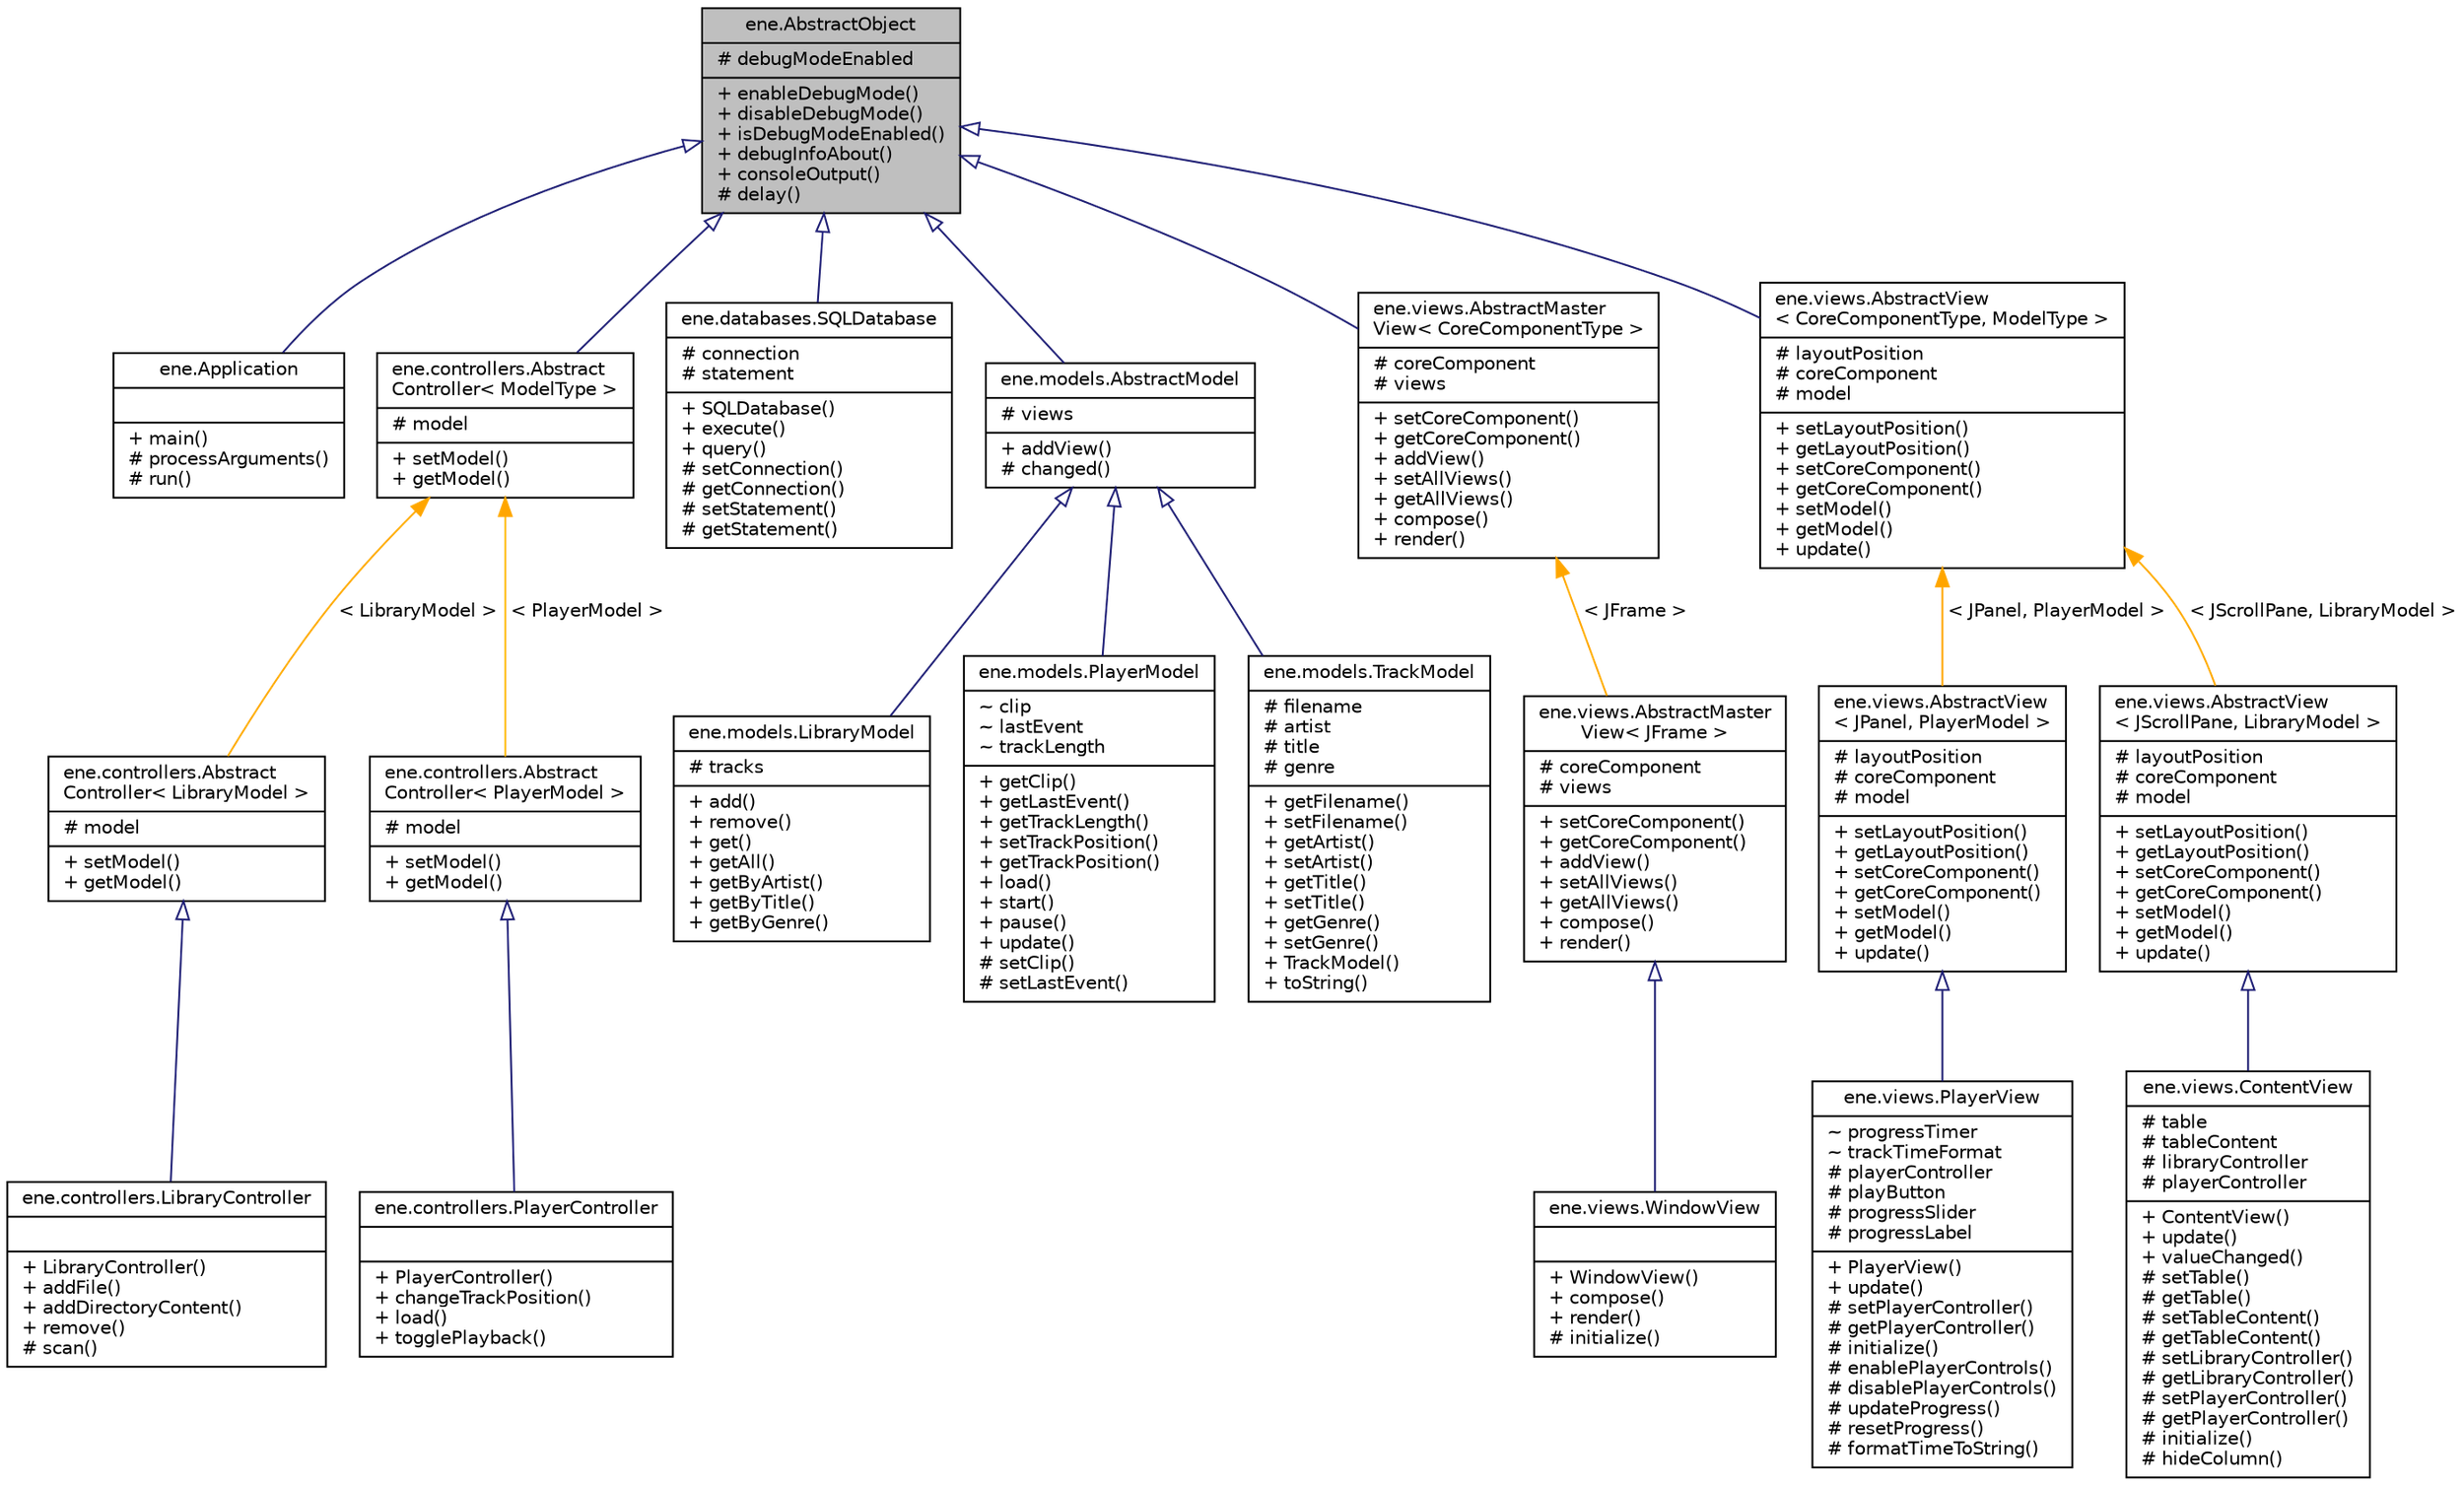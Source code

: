 digraph "ene.AbstractObject"
{
  bgcolor="transparent";
  edge [fontname="Helvetica",fontsize="10",labelfontname="Helvetica",labelfontsize="10"];
  node [fontname="Helvetica",fontsize="10",shape=record];
  Node0 [label="{ene.AbstractObject\n|# debugModeEnabled\l|+ enableDebugMode()\l+ disableDebugMode()\l+ isDebugModeEnabled()\l+ debugInfoAbout()\l+ consoleOutput()\l# delay()\l}",height=0.2,width=0.4,color="black", fillcolor="grey75", style="filled", fontcolor="black"];
  Node0 -> Node1 [dir="back",color="midnightblue",fontsize="10",style="solid",arrowtail="onormal",fontname="Helvetica"];
  Node1 [label="{ene.Application\n||+ main()\l# processArguments()\l# run()\l}",height=0.2,width=0.4,color="black",URL="$classene_1_1Application.html"];
  Node0 -> Node2 [dir="back",color="midnightblue",fontsize="10",style="solid",arrowtail="onormal",fontname="Helvetica"];
  Node2 [label="{ene.controllers.Abstract\lController\< ModelType \>\n|# model\l|+ setModel()\l+ getModel()\l}",height=0.2,width=0.4,color="black",URL="$classene_1_1controllers_1_1AbstractController.html"];
  Node2 -> Node3 [dir="back",color="orange",fontsize="10",style="solid",label=" \< LibraryModel \>" ,fontname="Helvetica"];
  Node3 [label="{ene.controllers.Abstract\lController\< LibraryModel \>\n|# model\l|+ setModel()\l+ getModel()\l}",height=0.2,width=0.4,color="black",URL="$classene_1_1controllers_1_1AbstractController.html"];
  Node3 -> Node4 [dir="back",color="midnightblue",fontsize="10",style="solid",arrowtail="onormal",fontname="Helvetica"];
  Node4 [label="{ene.controllers.LibraryController\n||+ LibraryController()\l+ addFile()\l+ addDirectoryContent()\l+ remove()\l# scan()\l}",height=0.2,width=0.4,color="black",URL="$classene_1_1controllers_1_1LibraryController.html"];
  Node2 -> Node5 [dir="back",color="orange",fontsize="10",style="solid",label=" \< PlayerModel \>" ,fontname="Helvetica"];
  Node5 [label="{ene.controllers.Abstract\lController\< PlayerModel \>\n|# model\l|+ setModel()\l+ getModel()\l}",height=0.2,width=0.4,color="black",URL="$classene_1_1controllers_1_1AbstractController.html"];
  Node5 -> Node6 [dir="back",color="midnightblue",fontsize="10",style="solid",arrowtail="onormal",fontname="Helvetica"];
  Node6 [label="{ene.controllers.PlayerController\n||+ PlayerController()\l+ changeTrackPosition()\l+ load()\l+ togglePlayback()\l}",height=0.2,width=0.4,color="black",URL="$classene_1_1controllers_1_1PlayerController.html"];
  Node0 -> Node7 [dir="back",color="midnightblue",fontsize="10",style="solid",arrowtail="onormal",fontname="Helvetica"];
  Node7 [label="{ene.databases.SQLDatabase\n|# connection\l# statement\l|+ SQLDatabase()\l+ execute()\l+ query()\l# setConnection()\l# getConnection()\l# setStatement()\l# getStatement()\l}",height=0.2,width=0.4,color="black",URL="$classene_1_1databases_1_1SQLDatabase.html"];
  Node0 -> Node8 [dir="back",color="midnightblue",fontsize="10",style="solid",arrowtail="onormal",fontname="Helvetica"];
  Node8 [label="{ene.models.AbstractModel\n|# views\l|+ addView()\l# changed()\l}",height=0.2,width=0.4,color="black",URL="$classene_1_1models_1_1AbstractModel.html"];
  Node8 -> Node9 [dir="back",color="midnightblue",fontsize="10",style="solid",arrowtail="onormal",fontname="Helvetica"];
  Node9 [label="{ene.models.LibraryModel\n|# tracks\l|+ add()\l+ remove()\l+ get()\l+ getAll()\l+ getByArtist()\l+ getByTitle()\l+ getByGenre()\l}",height=0.2,width=0.4,color="black",URL="$classene_1_1models_1_1LibraryModel.html"];
  Node8 -> Node10 [dir="back",color="midnightblue",fontsize="10",style="solid",arrowtail="onormal",fontname="Helvetica"];
  Node10 [label="{ene.models.PlayerModel\n|~ clip\l~ lastEvent\l~ trackLength\l|+ getClip()\l+ getLastEvent()\l+ getTrackLength()\l+ setTrackPosition()\l+ getTrackPosition()\l+ load()\l+ start()\l+ pause()\l+ update()\l# setClip()\l# setLastEvent()\l}",height=0.2,width=0.4,color="black",URL="$classene_1_1models_1_1PlayerModel.html"];
  Node8 -> Node11 [dir="back",color="midnightblue",fontsize="10",style="solid",arrowtail="onormal",fontname="Helvetica"];
  Node11 [label="{ene.models.TrackModel\n|# filename\l# artist\l# title\l# genre\l|+ getFilename()\l+ setFilename()\l+ getArtist()\l+ setArtist()\l+ getTitle()\l+ setTitle()\l+ getGenre()\l+ setGenre()\l+ TrackModel()\l+ toString()\l}",height=0.2,width=0.4,color="black",URL="$classene_1_1models_1_1TrackModel.html"];
  Node0 -> Node12 [dir="back",color="midnightblue",fontsize="10",style="solid",arrowtail="onormal",fontname="Helvetica"];
  Node12 [label="{ene.views.AbstractMaster\lView\< CoreComponentType \>\n|# coreComponent\l# views\l|+ setCoreComponent()\l+ getCoreComponent()\l+ addView()\l+ setAllViews()\l+ getAllViews()\l+ compose()\l+ render()\l}",height=0.2,width=0.4,color="black",URL="$classene_1_1views_1_1AbstractMasterView.html"];
  Node12 -> Node13 [dir="back",color="orange",fontsize="10",style="solid",label=" \< JFrame \>" ,fontname="Helvetica"];
  Node13 [label="{ene.views.AbstractMaster\lView\< JFrame \>\n|# coreComponent\l# views\l|+ setCoreComponent()\l+ getCoreComponent()\l+ addView()\l+ setAllViews()\l+ getAllViews()\l+ compose()\l+ render()\l}",height=0.2,width=0.4,color="black",URL="$classene_1_1views_1_1AbstractMasterView.html"];
  Node13 -> Node14 [dir="back",color="midnightblue",fontsize="10",style="solid",arrowtail="onormal",fontname="Helvetica"];
  Node14 [label="{ene.views.WindowView\n||+ WindowView()\l+ compose()\l+ render()\l# initialize()\l}",height=0.2,width=0.4,color="black",URL="$classene_1_1views_1_1WindowView.html"];
  Node0 -> Node15 [dir="back",color="midnightblue",fontsize="10",style="solid",arrowtail="onormal",fontname="Helvetica"];
  Node15 [label="{ene.views.AbstractView\l\< CoreComponentType, ModelType \>\n|# layoutPosition\l# coreComponent\l# model\l|+ setLayoutPosition()\l+ getLayoutPosition()\l+ setCoreComponent()\l+ getCoreComponent()\l+ setModel()\l+ getModel()\l+ update()\l}",height=0.2,width=0.4,color="black",URL="$classene_1_1views_1_1AbstractView.html"];
  Node15 -> Node16 [dir="back",color="orange",fontsize="10",style="solid",label=" \< JPanel, PlayerModel \>" ,fontname="Helvetica"];
  Node16 [label="{ene.views.AbstractView\l\< JPanel, PlayerModel \>\n|# layoutPosition\l# coreComponent\l# model\l|+ setLayoutPosition()\l+ getLayoutPosition()\l+ setCoreComponent()\l+ getCoreComponent()\l+ setModel()\l+ getModel()\l+ update()\l}",height=0.2,width=0.4,color="black",URL="$classene_1_1views_1_1AbstractView.html"];
  Node16 -> Node17 [dir="back",color="midnightblue",fontsize="10",style="solid",arrowtail="onormal",fontname="Helvetica"];
  Node17 [label="{ene.views.PlayerView\n|~ progressTimer\l~ trackTimeFormat\l# playerController\l# playButton\l# progressSlider\l# progressLabel\l|+ PlayerView()\l+ update()\l# setPlayerController()\l# getPlayerController()\l# initialize()\l# enablePlayerControls()\l# disablePlayerControls()\l# updateProgress()\l# resetProgress()\l# formatTimeToString()\l}",height=0.2,width=0.4,color="black",URL="$classene_1_1views_1_1PlayerView.html"];
  Node15 -> Node18 [dir="back",color="orange",fontsize="10",style="solid",label=" \< JScrollPane, LibraryModel \>" ,fontname="Helvetica"];
  Node18 [label="{ene.views.AbstractView\l\< JScrollPane, LibraryModel \>\n|# layoutPosition\l# coreComponent\l# model\l|+ setLayoutPosition()\l+ getLayoutPosition()\l+ setCoreComponent()\l+ getCoreComponent()\l+ setModel()\l+ getModel()\l+ update()\l}",height=0.2,width=0.4,color="black",URL="$classene_1_1views_1_1AbstractView.html"];
  Node18 -> Node19 [dir="back",color="midnightblue",fontsize="10",style="solid",arrowtail="onormal",fontname="Helvetica"];
  Node19 [label="{ene.views.ContentView\n|# table\l# tableContent\l# libraryController\l# playerController\l|+ ContentView()\l+ update()\l+ valueChanged()\l# setTable()\l# getTable()\l# setTableContent()\l# getTableContent()\l# setLibraryController()\l# getLibraryController()\l# setPlayerController()\l# getPlayerController()\l# initialize()\l# hideColumn()\l}",height=0.2,width=0.4,color="black",URL="$classene_1_1views_1_1ContentView.html"];
}
